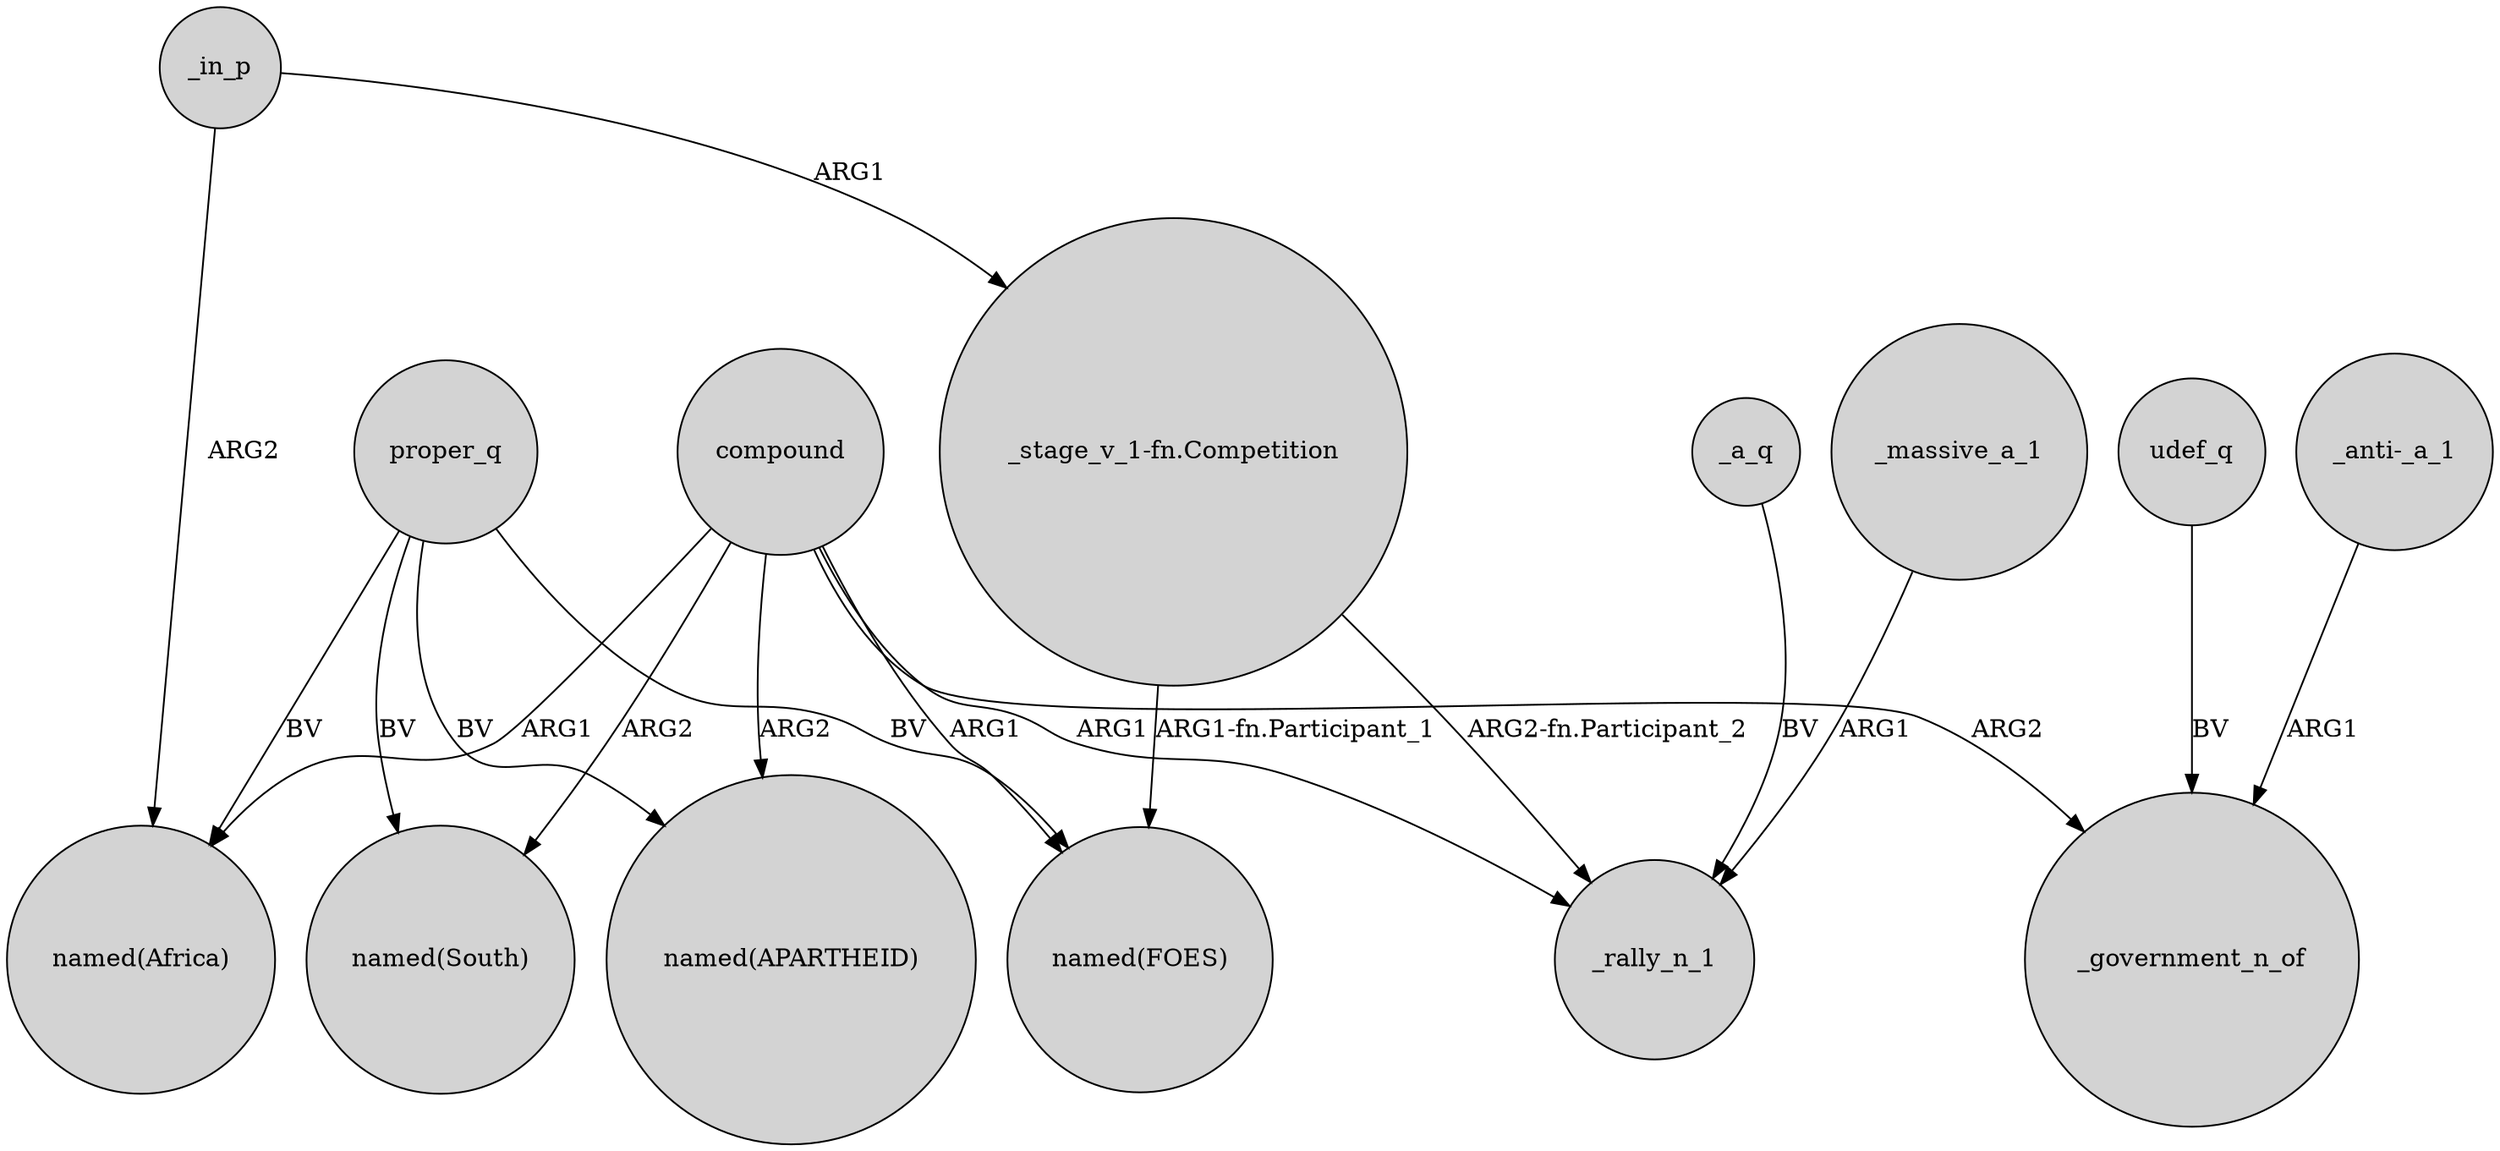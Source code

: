 digraph {
	node [shape=circle style=filled]
	compound -> "named(Africa)" [label=ARG1]
	"_stage_v_1-fn.Competition" -> _rally_n_1 [label="ARG2-fn.Participant_2"]
	proper_q -> "named(FOES)" [label=BV]
	compound -> _government_n_of [label=ARG2]
	udef_q -> _government_n_of [label=BV]
	proper_q -> "named(South)" [label=BV]
	_in_p -> "_stage_v_1-fn.Competition" [label=ARG1]
	compound -> "named(South)" [label=ARG2]
	compound -> "named(APARTHEID)" [label=ARG2]
	"_anti-_a_1" -> _government_n_of [label=ARG1]
	proper_q -> "named(Africa)" [label=BV]
	_a_q -> _rally_n_1 [label=BV]
	_in_p -> "named(Africa)" [label=ARG2]
	proper_q -> "named(APARTHEID)" [label=BV]
	compound -> _rally_n_1 [label=ARG1]
	compound -> "named(FOES)" [label=ARG1]
	_massive_a_1 -> _rally_n_1 [label=ARG1]
	"_stage_v_1-fn.Competition" -> "named(FOES)" [label="ARG1-fn.Participant_1"]
}
